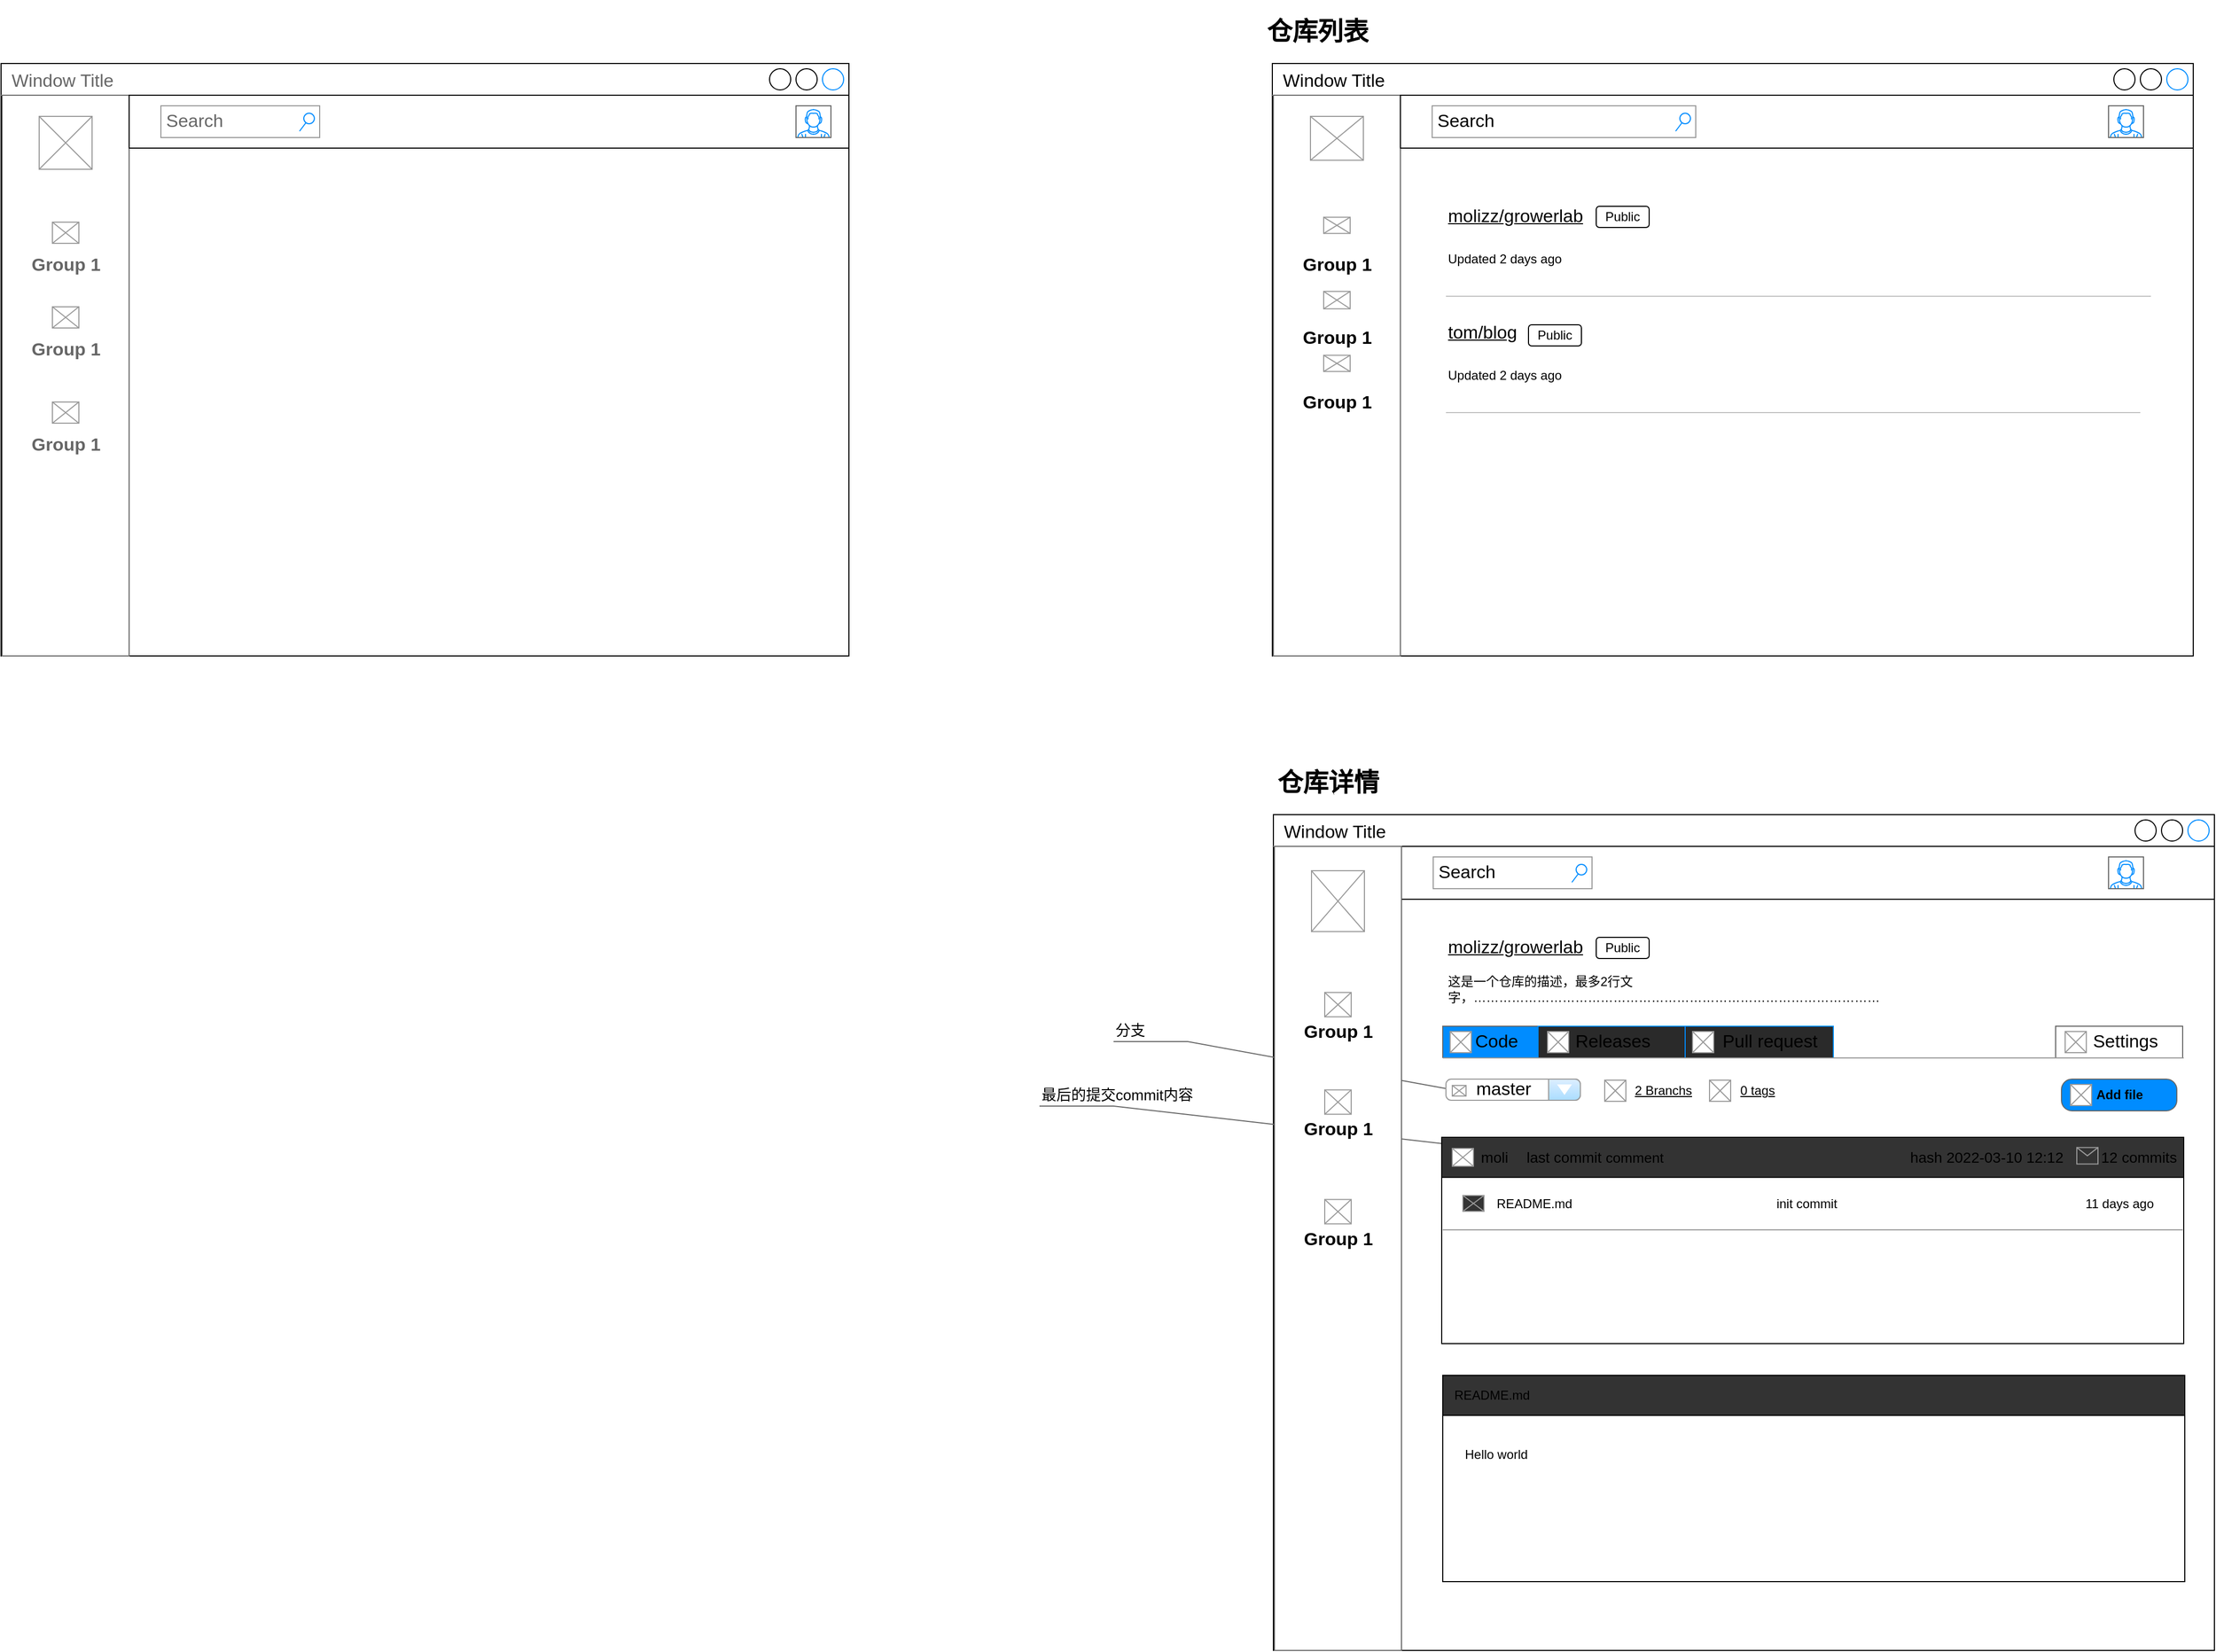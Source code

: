 <mxfile>
    <diagram id="TRXWnJko7WDl1GkMKW_n" name="第 1 页">
        <mxGraphModel dx="1649" dy="1089" grid="1" gridSize="10" guides="1" tooltips="1" connect="1" arrows="1" fold="1" page="1" pageScale="1" pageWidth="827" pageHeight="1169" math="0" shadow="0">
            <root>
                <mxCell id="0"/>
                <mxCell id="1" parent="0"/>
                <mxCell id="54" value="Window Title" style="strokeWidth=1;shadow=0;dashed=0;align=center;html=1;shape=mxgraph.mockup.containers.window;align=left;verticalAlign=top;spacingLeft=8;strokeColor2=#008cff;strokeColor3=#c4c4c4;fontColor=default;mainText=;fontSize=17;labelBackgroundColor=none;" parent="1" vertex="1">
                    <mxGeometry x="1341" y="880" width="889" height="790" as="geometry"/>
                </mxCell>
                <mxCell id="2" value="Window Title" style="strokeWidth=1;shadow=0;dashed=0;align=center;html=1;shape=mxgraph.mockup.containers.window;align=left;verticalAlign=top;spacingLeft=8;strokeColor2=#008cff;strokeColor3=#c4c4c4;fontColor=#666666;mainText=;fontSize=17;labelBackgroundColor=none;" parent="1" vertex="1">
                    <mxGeometry x="139" y="170" width="801" height="560" as="geometry"/>
                </mxCell>
                <mxCell id="3" value="" style="strokeWidth=1;shadow=0;dashed=0;align=center;html=1;shape=mxgraph.mockup.containers.rrect;rSize=0;strokeColor=#666666;" parent="1" vertex="1">
                    <mxGeometry x="140" y="200" width="120" height="530" as="geometry"/>
                </mxCell>
                <mxCell id="8" value="" style="verticalLabelPosition=bottom;shadow=0;dashed=0;align=center;html=1;verticalAlign=top;strokeWidth=1;shape=mxgraph.mockup.graphics.simpleIcon;strokeColor=#999999;" parent="3" vertex="1">
                    <mxGeometry x="35" y="20" width="50" height="50" as="geometry"/>
                </mxCell>
                <mxCell id="12" value="" style="group" parent="3" vertex="1" connectable="0">
                    <mxGeometry y="100" width="120" height="80" as="geometry"/>
                </mxCell>
                <mxCell id="4" value="&lt;br&gt;&lt;br&gt;Group 1" style="strokeColor=inherit;fillColor=inherit;gradientColor=inherit;strokeWidth=1;shadow=0;dashed=0;align=center;html=1;shape=mxgraph.mockup.containers.rrect;rSize=0;fontSize=17;fontColor=#666666;fontStyle=1;resizeWidth=1;" parent="12" vertex="1">
                    <mxGeometry width="120" height="80" relative="1" as="geometry">
                        <mxPoint as="offset"/>
                    </mxGeometry>
                </mxCell>
                <mxCell id="10" value="" style="verticalLabelPosition=bottom;shadow=0;dashed=0;align=center;html=1;verticalAlign=top;strokeWidth=1;shape=mxgraph.mockup.graphics.simpleIcon;strokeColor=#999999;" parent="12" vertex="1">
                    <mxGeometry x="47.5" y="20" width="25" height="20" as="geometry"/>
                </mxCell>
                <mxCell id="13" value="" style="group" parent="3" vertex="1" connectable="0">
                    <mxGeometry y="180" width="120" height="80" as="geometry"/>
                </mxCell>
                <mxCell id="14" value="&lt;br&gt;&lt;br&gt;Group 1" style="strokeColor=inherit;fillColor=inherit;gradientColor=inherit;strokeWidth=1;shadow=0;dashed=0;align=center;html=1;shape=mxgraph.mockup.containers.rrect;rSize=0;fontSize=17;fontColor=#666666;fontStyle=1;resizeWidth=1;" parent="13" vertex="1">
                    <mxGeometry width="120" height="80" relative="1" as="geometry">
                        <mxPoint as="offset"/>
                    </mxGeometry>
                </mxCell>
                <mxCell id="15" value="" style="verticalLabelPosition=bottom;shadow=0;dashed=0;align=center;html=1;verticalAlign=top;strokeWidth=1;shape=mxgraph.mockup.graphics.simpleIcon;strokeColor=#999999;" parent="13" vertex="1">
                    <mxGeometry x="47.5" y="20" width="25" height="20" as="geometry"/>
                </mxCell>
                <mxCell id="16" value="" style="group" parent="3" vertex="1" connectable="0">
                    <mxGeometry y="270" width="120" height="80" as="geometry"/>
                </mxCell>
                <mxCell id="17" value="&lt;br&gt;&lt;br&gt;Group 1" style="strokeColor=inherit;fillColor=inherit;gradientColor=inherit;strokeWidth=1;shadow=0;dashed=0;align=center;html=1;shape=mxgraph.mockup.containers.rrect;rSize=0;fontSize=17;fontColor=#666666;fontStyle=1;resizeWidth=1;" parent="16" vertex="1">
                    <mxGeometry width="120" height="80" relative="1" as="geometry">
                        <mxPoint as="offset"/>
                    </mxGeometry>
                </mxCell>
                <mxCell id="18" value="" style="verticalLabelPosition=bottom;shadow=0;dashed=0;align=center;html=1;verticalAlign=top;strokeWidth=1;shape=mxgraph.mockup.graphics.simpleIcon;strokeColor=#999999;" parent="16" vertex="1">
                    <mxGeometry x="47.5" y="20" width="25" height="20" as="geometry"/>
                </mxCell>
                <mxCell id="20" value="" style="rounded=0;whiteSpace=wrap;html=1;" parent="1" vertex="1">
                    <mxGeometry x="260" y="200" width="680" height="50" as="geometry"/>
                </mxCell>
                <mxCell id="19" value="Search" style="strokeWidth=1;shadow=0;dashed=0;align=center;html=1;shape=mxgraph.mockup.forms.searchBox;strokeColor=#999999;mainText=;strokeColor2=#008cff;fontColor=#666666;fontSize=17;align=left;spacingLeft=3;" parent="1" vertex="1">
                    <mxGeometry x="290" y="210" width="150" height="30" as="geometry"/>
                </mxCell>
                <mxCell id="21" value="" style="verticalLabelPosition=bottom;shadow=0;dashed=0;align=center;html=1;verticalAlign=top;strokeWidth=1;shape=mxgraph.mockup.containers.userMale;strokeColor=#666666;strokeColor2=#008cff;" parent="1" vertex="1">
                    <mxGeometry x="890" y="210" width="33" height="30" as="geometry"/>
                </mxCell>
                <mxCell id="22" value="Window Title" style="strokeWidth=1;shadow=0;dashed=0;align=center;html=1;shape=mxgraph.mockup.containers.window;align=left;verticalAlign=top;spacingLeft=8;strokeColor2=#008cff;strokeColor3=#c4c4c4;fontColor=default;mainText=;fontSize=17;labelBackgroundColor=none;" parent="1" vertex="1">
                    <mxGeometry x="1340" y="170" width="870" height="560" as="geometry"/>
                </mxCell>
                <mxCell id="23" value="" style="strokeWidth=1;shadow=0;dashed=0;align=center;html=1;shape=mxgraph.mockup.containers.rrect;rSize=0;strokeColor=#666666;fontColor=default;" parent="1" vertex="1">
                    <mxGeometry x="1341" y="200" width="120" height="530" as="geometry"/>
                </mxCell>
                <mxCell id="24" value="" style="verticalLabelPosition=bottom;shadow=0;dashed=0;align=center;html=1;verticalAlign=top;strokeWidth=1;shape=mxgraph.mockup.graphics.simpleIcon;strokeColor=#999999;fontColor=default;" parent="23" vertex="1">
                    <mxGeometry x="35" y="20.002" width="50" height="41.448" as="geometry"/>
                </mxCell>
                <mxCell id="25" value="" style="group;fontColor=default;" parent="23" vertex="1" connectable="0">
                    <mxGeometry y="100.001" width="120" height="61.303" as="geometry"/>
                </mxCell>
                <mxCell id="26" value="&lt;br&gt;&lt;br&gt;Group 1" style="strokeColor=inherit;fillColor=inherit;gradientColor=inherit;strokeWidth=1;shadow=0;dashed=0;align=center;html=1;shape=mxgraph.mockup.containers.rrect;rSize=0;fontSize=17;fontColor=default;fontStyle=1;resizeWidth=1;" parent="25" vertex="1">
                    <mxGeometry width="120" height="80" relative="1" as="geometry">
                        <mxPoint as="offset"/>
                    </mxGeometry>
                </mxCell>
                <mxCell id="27" value="" style="verticalLabelPosition=bottom;shadow=0;dashed=0;align=center;html=1;verticalAlign=top;strokeWidth=1;shape=mxgraph.mockup.graphics.simpleIcon;strokeColor=#999999;fontColor=default;" parent="25" vertex="1">
                    <mxGeometry x="47.5" y="15.326" width="25" height="15.326" as="geometry"/>
                </mxCell>
                <mxCell id="31" value="" style="group;fontColor=default;" parent="23" vertex="1" connectable="0">
                    <mxGeometry y="230.435" width="120" height="61.449" as="geometry"/>
                </mxCell>
                <mxCell id="32" value="&lt;br&gt;&lt;br&gt;Group 1" style="strokeColor=inherit;fillColor=inherit;gradientColor=inherit;strokeWidth=1;shadow=0;dashed=0;align=center;html=1;shape=mxgraph.mockup.containers.rrect;rSize=0;fontSize=17;fontColor=default;fontStyle=1;resizeWidth=1;" parent="31" vertex="1">
                    <mxGeometry width="120" height="80" relative="1" as="geometry">
                        <mxPoint as="offset"/>
                    </mxGeometry>
                </mxCell>
                <mxCell id="33" value="" style="verticalLabelPosition=bottom;shadow=0;dashed=0;align=center;html=1;verticalAlign=top;strokeWidth=1;shape=mxgraph.mockup.graphics.simpleIcon;strokeColor=#999999;fontColor=default;" parent="31" vertex="1">
                    <mxGeometry x="47.5" y="15.362" width="25" height="15.362" as="geometry"/>
                </mxCell>
                <mxCell id="28" value="" style="group;fontColor=default;" parent="23" vertex="1" connectable="0">
                    <mxGeometry y="168.986" width="120" height="65.797" as="geometry"/>
                </mxCell>
                <mxCell id="29" value="&lt;br&gt;&lt;br&gt;Group 1" style="strokeColor=inherit;fillColor=inherit;gradientColor=inherit;strokeWidth=1;shadow=0;dashed=0;align=center;html=1;shape=mxgraph.mockup.containers.rrect;rSize=0;fontSize=17;fontColor=default;fontStyle=1;resizeWidth=1;" parent="28" vertex="1">
                    <mxGeometry width="120" height="80" relative="1" as="geometry">
                        <mxPoint as="offset"/>
                    </mxGeometry>
                </mxCell>
                <mxCell id="30" value="" style="verticalLabelPosition=bottom;shadow=0;dashed=0;align=center;html=1;verticalAlign=top;strokeWidth=1;shape=mxgraph.mockup.graphics.simpleIcon;strokeColor=#999999;fontColor=default;" parent="28" vertex="1">
                    <mxGeometry x="47.5" y="16.449" width="25" height="16.449" as="geometry"/>
                </mxCell>
                <mxCell id="34" value="" style="rounded=0;whiteSpace=wrap;html=1;fontColor=default;" parent="1" vertex="1">
                    <mxGeometry x="1461" y="200" width="749" height="50" as="geometry"/>
                </mxCell>
                <mxCell id="35" value="Search" style="strokeWidth=1;shadow=0;dashed=0;align=center;html=1;shape=mxgraph.mockup.forms.searchBox;strokeColor=#999999;mainText=;strokeColor2=#008cff;fontColor=default;fontSize=17;align=left;spacingLeft=3;" parent="1" vertex="1">
                    <mxGeometry x="1491" y="210" width="249" height="30" as="geometry"/>
                </mxCell>
                <mxCell id="36" value="" style="verticalLabelPosition=bottom;shadow=0;dashed=0;align=center;html=1;verticalAlign=top;strokeWidth=1;shape=mxgraph.mockup.containers.userMale;strokeColor=#666666;strokeColor2=#008cff;fontColor=default;" parent="1" vertex="1">
                    <mxGeometry x="2130" y="210" width="33" height="30" as="geometry"/>
                </mxCell>
                <mxCell id="39" value="&lt;h1&gt;仓库列表&lt;/h1&gt;" style="text;html=1;strokeColor=none;fillColor=none;spacing=5;spacingTop=-20;whiteSpace=wrap;overflow=hidden;rounded=0;fontColor=default;" parent="1" vertex="1">
                    <mxGeometry x="1330" y="120" width="190" height="40" as="geometry"/>
                </mxCell>
                <mxCell id="40" value="molizz/growerlab" style="shape=rectangle;strokeColor=none;fillColor=none;linkText=;fontSize=17;fontColor=default;fontStyle=4;html=1;align=left;" parent="1" vertex="1">
                    <mxGeometry x="1504" y="300" width="150" height="30" as="geometry"/>
                </mxCell>
                <mxCell id="42" value="" style="endArrow=none;html=1;fontColor=default;textOpacity=60;strokeColor=#969696;opacity=60;" parent="1" edge="1">
                    <mxGeometry width="50" height="50" relative="1" as="geometry">
                        <mxPoint x="2170" y="390" as="sourcePoint"/>
                        <mxPoint x="1504" y="390" as="targetPoint"/>
                    </mxGeometry>
                </mxCell>
                <mxCell id="44" value="Updated 2 days ago" style="text;html=1;strokeColor=none;fillColor=none;align=left;verticalAlign=middle;whiteSpace=wrap;rounded=0;fontColor=default;" parent="1" vertex="1">
                    <mxGeometry x="1504" y="340" width="146" height="30" as="geometry"/>
                </mxCell>
                <mxCell id="49" value="" style="group;fontColor=default;" parent="1" vertex="1" connectable="0">
                    <mxGeometry x="1646" y="305" width="50" height="20" as="geometry"/>
                </mxCell>
                <mxCell id="76" value="" style="group;fontColor=default;" parent="49" vertex="1" connectable="0">
                    <mxGeometry width="50" height="20" as="geometry"/>
                </mxCell>
                <mxCell id="48" value="" style="rounded=1;whiteSpace=wrap;html=1;fontColor=default;" parent="76" vertex="1">
                    <mxGeometry width="50" height="20" as="geometry"/>
                </mxCell>
                <mxCell id="46" value="Public" style="text;html=1;strokeColor=none;fillColor=none;align=center;verticalAlign=middle;whiteSpace=wrap;rounded=0;fontColor=default;" parent="76" vertex="1">
                    <mxGeometry x="15" y="7.5" width="20" height="5" as="geometry"/>
                </mxCell>
                <mxCell id="51" value="tom/blog" style="shape=rectangle;strokeColor=none;fillColor=none;linkText=;fontSize=17;fontColor=default;fontStyle=4;html=1;align=left;" parent="1" vertex="1">
                    <mxGeometry x="1504" y="410" width="150" height="30" as="geometry"/>
                </mxCell>
                <mxCell id="52" value="" style="endArrow=none;html=1;fontColor=default;textOpacity=60;strokeColor=#969696;opacity=60;" parent="1" edge="1">
                    <mxGeometry width="50" height="50" relative="1" as="geometry">
                        <mxPoint x="2160" y="500" as="sourcePoint"/>
                        <mxPoint x="1504" y="500" as="targetPoint"/>
                    </mxGeometry>
                </mxCell>
                <mxCell id="53" value="Updated 2 days ago" style="text;html=1;strokeColor=none;fillColor=none;align=left;verticalAlign=middle;whiteSpace=wrap;rounded=0;fontColor=default;" parent="1" vertex="1">
                    <mxGeometry x="1504" y="450" width="146" height="30" as="geometry"/>
                </mxCell>
                <mxCell id="70" value="&lt;h1&gt;仓库详情&lt;/h1&gt;" style="text;html=1;strokeColor=none;fillColor=none;spacing=5;spacingTop=-20;whiteSpace=wrap;overflow=hidden;rounded=0;fontColor=default;" parent="1" vertex="1">
                    <mxGeometry x="1340" y="830" width="190" height="40" as="geometry"/>
                </mxCell>
                <mxCell id="77" value="" style="group;fontColor=default;" parent="1" vertex="1" connectable="0">
                    <mxGeometry x="1582" y="417" width="50" height="20" as="geometry"/>
                </mxCell>
                <mxCell id="78" value="" style="rounded=1;whiteSpace=wrap;html=1;fontColor=default;" parent="77" vertex="1">
                    <mxGeometry width="50" height="20" as="geometry"/>
                </mxCell>
                <mxCell id="79" value="Public" style="text;html=1;strokeColor=none;fillColor=none;align=center;verticalAlign=middle;whiteSpace=wrap;rounded=0;fontColor=default;" parent="77" vertex="1">
                    <mxGeometry x="15" y="7.5" width="20" height="5" as="geometry"/>
                </mxCell>
                <mxCell id="82" value="" style="group;fontColor=default;" parent="1" vertex="1" connectable="0">
                    <mxGeometry x="1646" y="996" width="50" height="20" as="geometry"/>
                </mxCell>
                <mxCell id="83" value="" style="rounded=1;whiteSpace=wrap;html=1;fontColor=default;" parent="82" vertex="1">
                    <mxGeometry width="50" height="20" as="geometry"/>
                </mxCell>
                <mxCell id="84" value="Public" style="text;html=1;strokeColor=none;fillColor=none;align=center;verticalAlign=middle;whiteSpace=wrap;rounded=0;fontColor=default;" parent="82" vertex="1">
                    <mxGeometry x="15" y="7.5" width="20" height="5" as="geometry"/>
                </mxCell>
                <mxCell id="100" value="分支" style="strokeWidth=1;shadow=0;dashed=0;align=center;html=1;shape=mxgraph.mockup.text.callout;linkText=;textSize=17;textColor=#666666;callDir=NW;callStyle=line;fontSize=14;fontColor=default;align=left;verticalAlign=top;strokeColor=#666666;" parent="1" vertex="1">
                    <mxGeometry x="1190" y="1069" width="320" height="71" as="geometry"/>
                </mxCell>
                <mxCell id="120" value="最后的提交commit内容" style="strokeWidth=1;shadow=0;dashed=0;align=center;html=1;shape=mxgraph.mockup.text.callout;linkText=;textSize=17;textColor=#666666;callDir=NW;callStyle=line;fontSize=14;fontColor=default;align=left;verticalAlign=top;strokeColor=#666666;fillColor=#333333;" parent="1" vertex="1">
                    <mxGeometry x="1120" y="1130" width="460" height="70" as="geometry"/>
                </mxCell>
                <mxCell id="66" value="" style="rounded=0;whiteSpace=wrap;html=1;fontColor=default;" parent="1" vertex="1">
                    <mxGeometry x="1462" y="910" width="768" height="50" as="geometry"/>
                </mxCell>
                <mxCell id="67" value="Search" style="strokeWidth=1;shadow=0;dashed=0;align=center;html=1;shape=mxgraph.mockup.forms.searchBox;strokeColor=#999999;mainText=;strokeColor2=#008cff;fontColor=default;fontSize=17;align=left;spacingLeft=3;" parent="1" vertex="1">
                    <mxGeometry x="1492" y="920" width="150" height="30" as="geometry"/>
                </mxCell>
                <mxCell id="68" value="" style="verticalLabelPosition=bottom;shadow=0;dashed=0;align=center;html=1;verticalAlign=top;strokeWidth=1;shape=mxgraph.mockup.containers.userMale;strokeColor=#666666;strokeColor2=#008cff;fontColor=default;" parent="1" vertex="1">
                    <mxGeometry x="2130" y="920" width="33" height="30" as="geometry"/>
                </mxCell>
                <mxCell id="71" value="&amp;nbsp; &amp;nbsp; &amp;nbsp;Code" style="strokeWidth=1;shadow=0;dashed=0;align=center;html=1;shape=mxgraph.mockup.forms.uRect;fontSize=17;fontColor=default;align=left;spacingLeft=5;strokeColor=#666666;fillColor=#008CFF;" parent="1" vertex="1">
                    <mxGeometry x="1501" y="1080" width="90" height="30" as="geometry"/>
                </mxCell>
                <mxCell id="87" value="这是一个仓库的描述，最多2行文字，……………………………………………………………………………………" style="text;html=1;strokeColor=none;fillColor=none;align=left;verticalAlign=middle;whiteSpace=wrap;rounded=0;fontColor=default;" parent="1" vertex="1">
                    <mxGeometry x="1504" y="1030" width="440" height="30" as="geometry"/>
                </mxCell>
                <mxCell id="88" value="" style="verticalLabelPosition=bottom;shadow=0;dashed=0;align=center;html=1;verticalAlign=top;strokeWidth=1;shape=mxgraph.mockup.graphics.simpleIcon;strokeColor=#999999;fontColor=default;" parent="1" vertex="1">
                    <mxGeometry x="1508" y="1085" width="20" height="20" as="geometry"/>
                </mxCell>
                <mxCell id="91" value="&amp;nbsp; &amp;nbsp; &amp;nbsp; Releases" style="strokeWidth=1;shadow=0;dashed=0;align=center;html=1;shape=mxgraph.mockup.forms.uRect;fontSize=17;fontColor=default;align=left;spacingLeft=5;strokeColor=#008cff;fillColor=#2A2A2A;" parent="1" vertex="1">
                    <mxGeometry x="1591" y="1080" width="140" height="30" as="geometry"/>
                </mxCell>
                <mxCell id="93" value="" style="verticalLabelPosition=bottom;shadow=0;dashed=0;align=center;html=1;verticalAlign=top;strokeWidth=1;shape=mxgraph.mockup.graphics.simpleIcon;strokeColor=#999999;fontColor=default;" parent="1" vertex="1">
                    <mxGeometry x="1600" y="1085" width="20" height="20" as="geometry"/>
                </mxCell>
                <mxCell id="72" value="&amp;nbsp; &amp;nbsp; &amp;nbsp; Pull request" style="strokeWidth=1;shadow=0;dashed=0;align=center;html=1;shape=mxgraph.mockup.forms.uRect;fontSize=17;fontColor=default;align=left;spacingLeft=5;strokeColor=#008cff;fillColor=#2A2A2A;" parent="1" vertex="1">
                    <mxGeometry x="1730" y="1080" width="140" height="30" as="geometry"/>
                </mxCell>
                <mxCell id="89" value="" style="verticalLabelPosition=bottom;shadow=0;dashed=0;align=center;html=1;verticalAlign=top;strokeWidth=1;shape=mxgraph.mockup.graphics.simpleIcon;strokeColor=#999999;fontColor=default;" parent="1" vertex="1">
                    <mxGeometry x="1737" y="1085" width="20" height="20" as="geometry"/>
                </mxCell>
                <mxCell id="73" value="&amp;nbsp; &amp;nbsp; &amp;nbsp; Settings" style="strokeWidth=1;shadow=0;dashed=0;align=center;html=1;shape=mxgraph.mockup.forms.uRect;fontSize=17;fontColor=default;align=left;spacingLeft=5;strokeColor=#666666;" parent="1" vertex="1">
                    <mxGeometry x="2080" y="1080" width="120" height="30" as="geometry"/>
                </mxCell>
                <mxCell id="96" value="" style="group;fontColor=default;" parent="1" vertex="1" connectable="0">
                    <mxGeometry x="2080" y="1080" width="120" height="30" as="geometry"/>
                </mxCell>
                <mxCell id="90" value="" style="verticalLabelPosition=bottom;shadow=0;dashed=0;align=center;html=1;verticalAlign=top;strokeWidth=1;shape=mxgraph.mockup.graphics.simpleIcon;strokeColor=#999999;fontColor=default;" parent="96" vertex="1">
                    <mxGeometry x="9" y="5" width="20" height="20" as="geometry"/>
                </mxCell>
                <mxCell id="97" value="" style="verticalLabelPosition=bottom;shadow=0;dashed=0;align=center;html=1;verticalAlign=top;strokeWidth=1;shape=mxgraph.mockup.markup.line;strokeColor=#999999;fontColor=default;" parent="1" vertex="1">
                    <mxGeometry x="1501" y="1100" width="700" height="20" as="geometry"/>
                </mxCell>
                <mxCell id="98" value="&amp;nbsp; &amp;nbsp; &amp;nbsp;master" style="strokeWidth=1;shadow=0;dashed=0;align=center;html=1;shape=mxgraph.mockup.forms.comboBox;strokeColor=#999999;fillColor=#ddeeff;align=left;fillColor2=#aaddff;mainText=;fontColor=default;fontSize=17;spacingLeft=3;" parent="1" vertex="1">
                    <mxGeometry x="1504" y="1130" width="127" height="20" as="geometry"/>
                </mxCell>
                <mxCell id="99" value="" style="verticalLabelPosition=bottom;shadow=0;dashed=0;align=center;html=1;verticalAlign=top;strokeWidth=1;shape=mxgraph.mockup.graphics.simpleIcon;strokeColor=#999999;fontColor=default;" parent="1" vertex="1">
                    <mxGeometry x="1510" y="1136" width="13" height="10" as="geometry"/>
                </mxCell>
                <mxCell id="103" value="" style="group;fontColor=default;" parent="1" vertex="1" connectable="0">
                    <mxGeometry x="1646" y="1126" width="125" height="30" as="geometry"/>
                </mxCell>
                <mxCell id="101" value="2 Branchs" style="shape=rectangle;strokeColor=none;fillColor=none;linkText=;fontSize=12;fontColor=default;fontStyle=4;html=1;align=center;" parent="103" vertex="1">
                    <mxGeometry width="125" height="30" as="geometry"/>
                </mxCell>
                <mxCell id="102" value="" style="verticalLabelPosition=bottom;shadow=0;dashed=0;align=center;html=1;verticalAlign=top;strokeWidth=1;shape=mxgraph.mockup.graphics.simpleIcon;strokeColor=#999999;fontColor=default;" parent="103" vertex="1">
                    <mxGeometry x="8" y="5" width="20" height="20" as="geometry"/>
                </mxCell>
                <mxCell id="108" value="" style="group;fontColor=default;" parent="1" vertex="1" connectable="0">
                    <mxGeometry x="1745" y="1126" width="106" height="30" as="geometry"/>
                </mxCell>
                <mxCell id="106" value="0 tags" style="shape=rectangle;strokeColor=none;fillColor=none;linkText=;fontSize=12;fontColor=default;fontStyle=4;html=1;align=center;" parent="108" vertex="1">
                    <mxGeometry width="106" height="30" as="geometry"/>
                </mxCell>
                <mxCell id="107" value="" style="verticalLabelPosition=bottom;shadow=0;dashed=0;align=center;html=1;verticalAlign=top;strokeWidth=1;shape=mxgraph.mockup.graphics.simpleIcon;strokeColor=#999999;fontColor=default;" parent="108" vertex="1">
                    <mxGeometry x="8" y="5" width="20" height="20" as="geometry"/>
                </mxCell>
                <mxCell id="109" value="Add file" style="strokeWidth=1;shadow=0;dashed=0;align=center;html=1;shape=mxgraph.mockup.buttons.button;strokeColor=#666666;fontColor=default;mainText=;buttonStyle=round;fontSize=12;fontStyle=1;fillColor=#008cff;whiteSpace=wrap;" parent="1" vertex="1">
                    <mxGeometry x="2085.5" y="1130" width="109" height="30" as="geometry"/>
                </mxCell>
                <mxCell id="110" value="" style="verticalLabelPosition=bottom;shadow=0;dashed=0;align=center;html=1;verticalAlign=top;strokeWidth=1;shape=mxgraph.mockup.graphics.simpleIcon;strokeColor=#999999;fontColor=default;" parent="1" vertex="1">
                    <mxGeometry x="2094" y="1135" width="20" height="20" as="geometry"/>
                </mxCell>
                <mxCell id="124" value="" style="group;fontColor=default;" parent="1" vertex="1" connectable="0">
                    <mxGeometry x="1342" y="910" width="120" height="760" as="geometry"/>
                </mxCell>
                <mxCell id="55" value="" style="strokeWidth=1;shadow=0;dashed=0;align=center;html=1;shape=mxgraph.mockup.containers.rrect;rSize=0;strokeColor=#666666;container=0;fontColor=default;" parent="124" vertex="1">
                    <mxGeometry width="120" height="760" as="geometry"/>
                </mxCell>
                <mxCell id="56" value="" style="verticalLabelPosition=bottom;shadow=0;dashed=0;align=center;html=1;verticalAlign=top;strokeWidth=1;shape=mxgraph.mockup.graphics.simpleIcon;strokeColor=#999999;fontColor=default;" parent="124" vertex="1">
                    <mxGeometry x="35" y="23.019" width="50" height="57.547" as="geometry"/>
                </mxCell>
                <mxCell id="57" value="" style="group;fontColor=default;" parent="124" vertex="1" connectable="0">
                    <mxGeometry y="115.094" width="120" height="92.075" as="geometry"/>
                </mxCell>
                <mxCell id="58" value="&lt;br&gt;&lt;br&gt;Group 1" style="strokeColor=inherit;fillColor=inherit;gradientColor=inherit;strokeWidth=1;shadow=0;dashed=0;align=center;html=1;shape=mxgraph.mockup.containers.rrect;rSize=0;fontSize=17;fontColor=default;fontStyle=1;resizeWidth=1;" parent="57" vertex="1">
                    <mxGeometry width="120" height="80" relative="1" as="geometry">
                        <mxPoint as="offset"/>
                    </mxGeometry>
                </mxCell>
                <mxCell id="59" value="" style="verticalLabelPosition=bottom;shadow=0;dashed=0;align=center;html=1;verticalAlign=top;strokeWidth=1;shape=mxgraph.mockup.graphics.simpleIcon;strokeColor=#999999;fontColor=default;" parent="57" vertex="1">
                    <mxGeometry x="47.5" y="23.019" width="25" height="23.019" as="geometry"/>
                </mxCell>
                <mxCell id="60" value="" style="group;fontColor=default;" parent="124" vertex="1" connectable="0">
                    <mxGeometry y="207.17" width="120" height="92.075" as="geometry"/>
                </mxCell>
                <mxCell id="61" value="&lt;br&gt;&lt;br&gt;Group 1" style="strokeColor=inherit;fillColor=inherit;gradientColor=inherit;strokeWidth=1;shadow=0;dashed=0;align=center;html=1;shape=mxgraph.mockup.containers.rrect;rSize=0;fontSize=17;fontColor=default;fontStyle=1;resizeWidth=1;" parent="60" vertex="1">
                    <mxGeometry width="120" height="80" relative="1" as="geometry">
                        <mxPoint as="offset"/>
                    </mxGeometry>
                </mxCell>
                <mxCell id="62" value="" style="verticalLabelPosition=bottom;shadow=0;dashed=0;align=center;html=1;verticalAlign=top;strokeWidth=1;shape=mxgraph.mockup.graphics.simpleIcon;strokeColor=#999999;fontColor=default;" parent="60" vertex="1">
                    <mxGeometry x="47.5" y="23.019" width="25" height="23.019" as="geometry"/>
                </mxCell>
                <mxCell id="63" value="" style="group;fontColor=default;" parent="124" vertex="1" connectable="0">
                    <mxGeometry y="310.755" width="120" height="92.075" as="geometry"/>
                </mxCell>
                <mxCell id="64" value="&lt;br&gt;&lt;br&gt;Group 1" style="strokeColor=inherit;fillColor=inherit;gradientColor=inherit;strokeWidth=1;shadow=0;dashed=0;align=center;html=1;shape=mxgraph.mockup.containers.rrect;rSize=0;fontSize=17;fontColor=default;fontStyle=1;resizeWidth=1;" parent="63" vertex="1">
                    <mxGeometry width="120" height="80" relative="1" as="geometry">
                        <mxPoint as="offset"/>
                    </mxGeometry>
                </mxCell>
                <mxCell id="65" value="" style="verticalLabelPosition=bottom;shadow=0;dashed=0;align=center;html=1;verticalAlign=top;strokeWidth=1;shape=mxgraph.mockup.graphics.simpleIcon;strokeColor=#999999;fontColor=default;" parent="63" vertex="1">
                    <mxGeometry x="47.5" y="23.019" width="25" height="23.019" as="geometry"/>
                </mxCell>
                <mxCell id="113" value="" style="rounded=0;whiteSpace=wrap;html=1;fontSize=14;fontColor=default;strokeWidth=1;" parent="1" vertex="1">
                    <mxGeometry x="1500" y="1185" width="701" height="195" as="geometry"/>
                </mxCell>
                <mxCell id="114" value="" style="rounded=0;whiteSpace=wrap;html=1;fontSize=14;fontColor=default;strokeWidth=1;fillColor=#333333;" parent="1" vertex="1">
                    <mxGeometry x="1500" y="1185" width="701" height="37.86" as="geometry"/>
                </mxCell>
                <mxCell id="116" value="" style="verticalLabelPosition=bottom;shadow=0;dashed=0;align=center;html=1;verticalAlign=top;strokeWidth=1;shape=mxgraph.mockup.graphics.simpleIcon;strokeColor=#999999;fontColor=default;" parent="1" vertex="1">
                    <mxGeometry x="1510" y="1195.516" width="20" height="16.825" as="geometry"/>
                </mxCell>
                <mxCell id="117" value="moli" style="text;html=1;strokeColor=none;fillColor=none;align=center;verticalAlign=middle;whiteSpace=wrap;rounded=0;fontSize=14;fontColor=default;" parent="1" vertex="1">
                    <mxGeometry x="1520" y="1191.31" width="60" height="25.238" as="geometry"/>
                </mxCell>
                <mxCell id="118" value="last commit&amp;nbsp;&lt;span style=&quot;font-family: &amp;quot;helvetica&amp;quot; , &amp;quot;lucida grande&amp;quot; , &amp;quot;lucida&amp;quot; , &amp;quot;verdana&amp;quot; , sans-serif ; font-size: 13.333px&quot;&gt;comment&lt;/span&gt;" style="text;html=1;strokeColor=none;fillColor=none;align=center;verticalAlign=middle;whiteSpace=wrap;rounded=0;fontSize=14;fontColor=default;" parent="1" vertex="1">
                    <mxGeometry x="1560" y="1191.31" width="170" height="25.238" as="geometry"/>
                </mxCell>
                <mxCell id="121" value="" style="verticalLabelPosition=bottom;shadow=0;dashed=0;align=center;html=1;verticalAlign=top;strokeWidth=1;shape=mxgraph.mockup.misc.mail2;strokeColor=#999999;fontSize=14;fontColor=default;fillColor=#333333;" parent="1" vertex="1">
                    <mxGeometry x="2100" y="1194.675" width="20" height="15.563" as="geometry"/>
                </mxCell>
                <mxCell id="122" value="hash 2022-03-10 12:12" style="text;html=1;strokeColor=none;fillColor=none;align=center;verticalAlign=middle;whiteSpace=wrap;rounded=0;fontSize=14;fontColor=default;" parent="1" vertex="1">
                    <mxGeometry x="1930" y="1191.31" width="170" height="25.238" as="geometry"/>
                </mxCell>
                <mxCell id="123" value="12 commits" style="text;html=1;strokeColor=none;fillColor=none;align=left;verticalAlign=middle;whiteSpace=wrap;rounded=0;fontSize=14;fontColor=default;" parent="1" vertex="1">
                    <mxGeometry x="2121" y="1191.31" width="80" height="25.238" as="geometry"/>
                </mxCell>
                <mxCell id="125" value="" style="verticalLabelPosition=bottom;shadow=0;dashed=0;align=center;html=1;verticalAlign=top;strokeWidth=1;shape=mxgraph.mockup.graphics.simpleIcon;strokeColor=#999999;fontSize=14;fontColor=default;fillColor=#333333;" parent="1" vertex="1">
                    <mxGeometry x="1520" y="1240" width="20" height="15" as="geometry"/>
                </mxCell>
                <mxCell id="126" value="README.md" style="text;html=1;strokeColor=none;fillColor=none;align=left;verticalAlign=middle;whiteSpace=wrap;rounded=0;fontSize=12;fontColor=default;" parent="1" vertex="1">
                    <mxGeometry x="1550" y="1232.5" width="120" height="30" as="geometry"/>
                </mxCell>
                <mxCell id="127" value="" style="verticalLabelPosition=bottom;shadow=0;dashed=0;align=center;html=1;verticalAlign=top;strokeWidth=1;shape=mxgraph.mockup.markup.line;strokeColor=#999999;fontSize=12;fontColor=default;fillColor=#333333;" parent="1" vertex="1">
                    <mxGeometry x="1501" y="1262.5" width="699" height="20" as="geometry"/>
                </mxCell>
                <mxCell id="128" value="init commit" style="text;html=1;strokeColor=none;fillColor=none;align=center;verticalAlign=middle;whiteSpace=wrap;rounded=0;fontSize=12;fontColor=default;" parent="1" vertex="1">
                    <mxGeometry x="1790" y="1232.5" width="110" height="30" as="geometry"/>
                </mxCell>
                <mxCell id="129" value="11 days ago" style="text;html=1;strokeColor=none;fillColor=none;align=center;verticalAlign=middle;whiteSpace=wrap;rounded=0;fontSize=12;fontColor=default;" parent="1" vertex="1">
                    <mxGeometry x="2100" y="1232.5" width="81" height="30" as="geometry"/>
                </mxCell>
                <mxCell id="130" value="" style="rounded=0;whiteSpace=wrap;html=1;fontSize=14;fontColor=default;strokeWidth=1;" parent="1" vertex="1">
                    <mxGeometry x="1501" y="1410" width="701" height="195" as="geometry"/>
                </mxCell>
                <mxCell id="131" value="" style="rounded=0;whiteSpace=wrap;html=1;fontSize=14;fontColor=default;strokeWidth=1;fillColor=#333333;" parent="1" vertex="1">
                    <mxGeometry x="1501" y="1410" width="701" height="37.86" as="geometry"/>
                </mxCell>
                <mxCell id="132" value="README.md" style="text;html=1;strokeColor=none;fillColor=none;align=left;verticalAlign=middle;whiteSpace=wrap;rounded=0;fontSize=12;fontColor=default;" parent="1" vertex="1">
                    <mxGeometry x="1510" y="1413.93" width="80" height="30" as="geometry"/>
                </mxCell>
                <mxCell id="133" value="Hello world" style="text;html=1;strokeColor=none;fillColor=none;align=left;verticalAlign=middle;whiteSpace=wrap;rounded=0;fontSize=12;fontColor=default;" parent="1" vertex="1">
                    <mxGeometry x="1520" y="1470" width="109" height="30" as="geometry"/>
                </mxCell>
                <mxCell id="74" value="molizz/growerlab" style="shape=rectangle;strokeColor=none;fillColor=none;linkText=;fontSize=17;fontColor=default;fontStyle=4;html=1;align=left;" parent="1" vertex="1">
                    <mxGeometry x="1504" y="991" width="150" height="30" as="geometry"/>
                </mxCell>
            </root>
        </mxGraphModel>
    </diagram>
</mxfile>